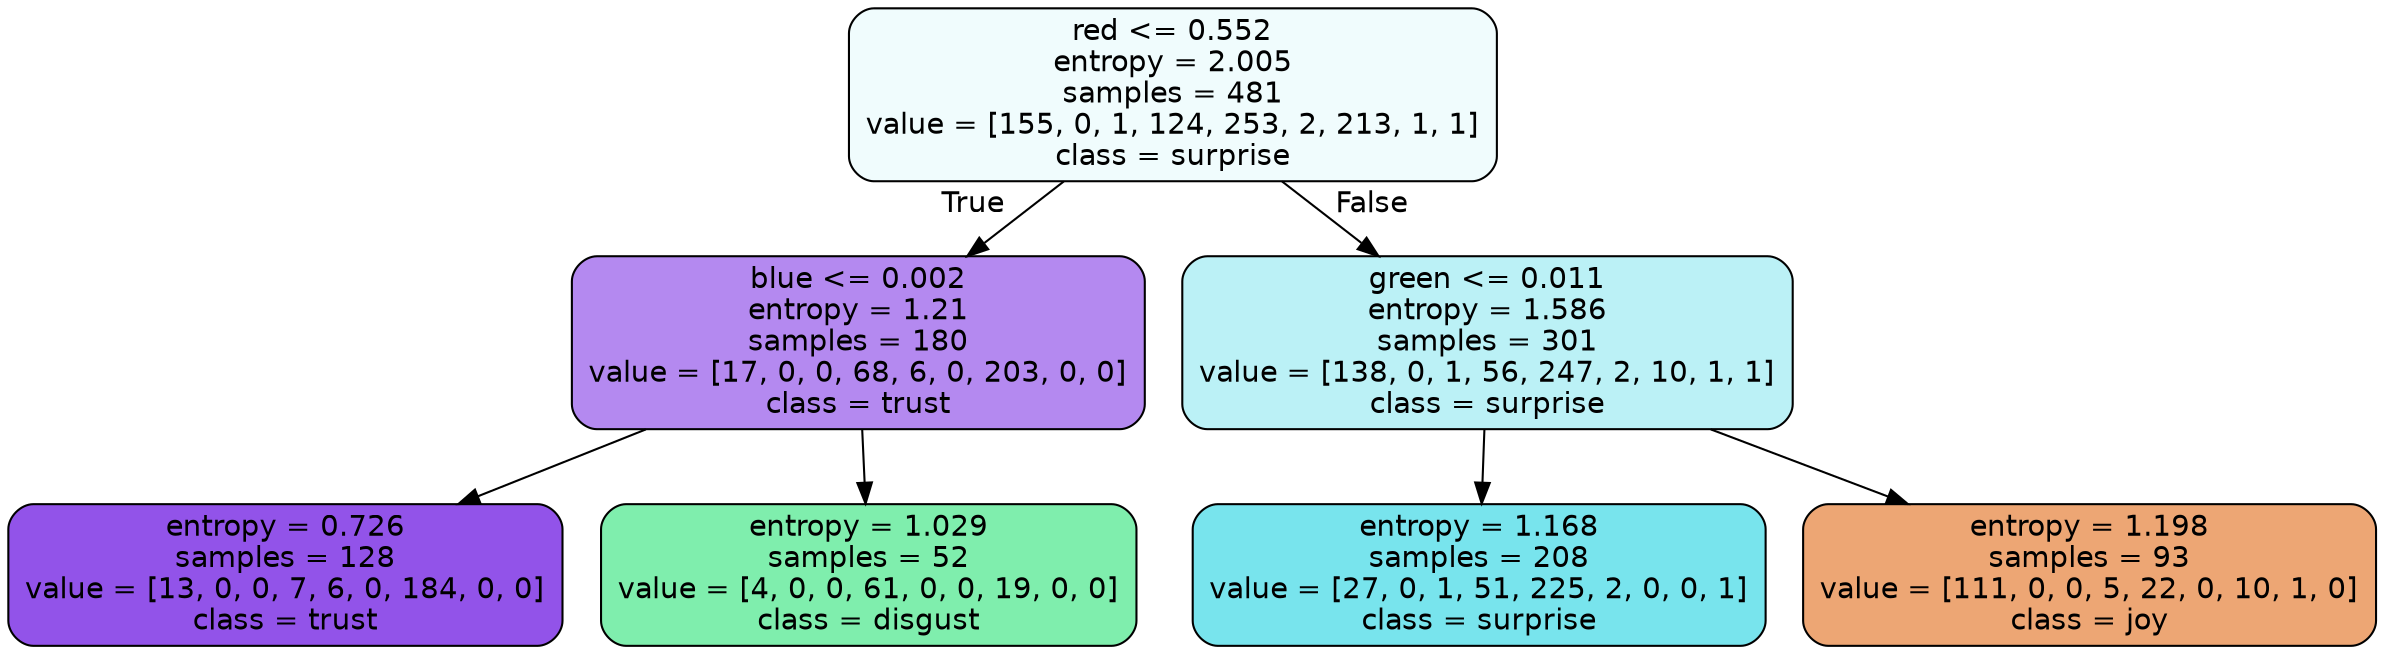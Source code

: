 digraph Tree {
node [shape=box, style="filled, rounded", color="black", fontname=helvetica] ;
edge [fontname=helvetica] ;
0 [label="red <= 0.552\nentropy = 2.005\nsamples = 481\nvalue = [155, 0, 1, 124, 253, 2, 213, 1, 1]\nclass = surprise", fillcolor="#39d7e513"] ;
1 [label="blue <= 0.002\nentropy = 1.21\nsamples = 180\nvalue = [17, 0, 0, 68, 6, 0, 203, 0, 0]\nclass = trust", fillcolor="#8139e598"] ;
0 -> 1 [labeldistance=2.5, labelangle=45, headlabel="True"] ;
2 [label="entropy = 0.726\nsamples = 128\nvalue = [13, 0, 0, 7, 6, 0, 184, 0, 0]\nclass = trust", fillcolor="#8139e5dd"] ;
1 -> 2 ;
3 [label="entropy = 1.029\nsamples = 52\nvalue = [4, 0, 0, 61, 0, 0, 19, 0, 0]\nclass = disgust", fillcolor="#39e581a5"] ;
1 -> 3 ;
4 [label="green <= 0.011\nentropy = 1.586\nsamples = 301\nvalue = [138, 0, 1, 56, 247, 2, 10, 1, 1]\nclass = surprise", fillcolor="#39d7e557"] ;
0 -> 4 [labeldistance=2.5, labelangle=-45, headlabel="False"] ;
5 [label="entropy = 1.168\nsamples = 208\nvalue = [27, 0, 1, 51, 225, 2, 0, 0, 1]\nclass = surprise", fillcolor="#39d7e5ad"] ;
4 -> 5 ;
6 [label="entropy = 1.198\nsamples = 93\nvalue = [111, 0, 0, 5, 22, 0, 10, 1, 0]\nclass = joy", fillcolor="#e58139b3"] ;
4 -> 6 ;
}